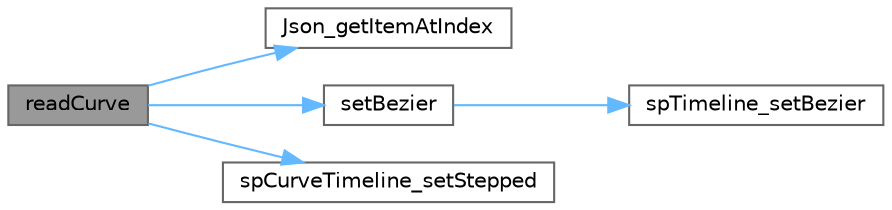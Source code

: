 digraph "readCurve"
{
 // LATEX_PDF_SIZE
  bgcolor="transparent";
  edge [fontname=Helvetica,fontsize=10,labelfontname=Helvetica,labelfontsize=10];
  node [fontname=Helvetica,fontsize=10,shape=box,height=0.2,width=0.4];
  rankdir="LR";
  Node1 [id="Node000001",label="readCurve",height=0.2,width=0.4,color="gray40", fillcolor="grey60", style="filled", fontcolor="black",tooltip=" "];
  Node1 -> Node2 [id="edge5_Node000001_Node000002",color="steelblue1",style="solid",tooltip=" "];
  Node2 [id="Node000002",label="Json_getItemAtIndex",height=0.2,width=0.4,color="grey40", fillcolor="white", style="filled",URL="$_json_8c.html#adac19b606a1f7c2c02da673d024619da",tooltip=" "];
  Node1 -> Node3 [id="edge6_Node000001_Node000003",color="steelblue1",style="solid",tooltip=" "];
  Node3 [id="Node000003",label="setBezier",height=0.2,width=0.4,color="grey40", fillcolor="white", style="filled",URL="$_skeleton_json_8c.html#aff353d7581aa71ac9a6fb1507636e83a",tooltip=" "];
  Node3 -> Node4 [id="edge7_Node000003_Node000004",color="steelblue1",style="solid",tooltip=" "];
  Node4 [id="Node000004",label="spTimeline_setBezier",height=0.2,width=0.4,color="grey40", fillcolor="white", style="filled",URL="$_animation_8c.html#a3d145e8d83581adb1747a250a2cdd29d",tooltip=" "];
  Node1 -> Node5 [id="edge8_Node000001_Node000005",color="steelblue1",style="solid",tooltip=" "];
  Node5 [id="Node000005",label="spCurveTimeline_setStepped",height=0.2,width=0.4,color="grey40", fillcolor="white", style="filled",URL="$_animation_8c.html#a2e63aee9626f4300da4feb77efc702d1",tooltip=" "];
}
